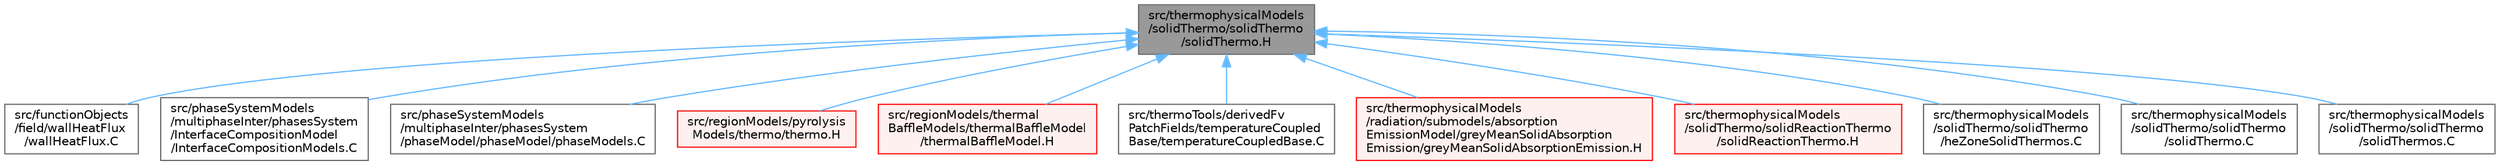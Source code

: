digraph "src/thermophysicalModels/solidThermo/solidThermo/solidThermo.H"
{
 // LATEX_PDF_SIZE
  bgcolor="transparent";
  edge [fontname=Helvetica,fontsize=10,labelfontname=Helvetica,labelfontsize=10];
  node [fontname=Helvetica,fontsize=10,shape=box,height=0.2,width=0.4];
  Node1 [id="Node000001",label="src/thermophysicalModels\l/solidThermo/solidThermo\l/solidThermo.H",height=0.2,width=0.4,color="gray40", fillcolor="grey60", style="filled", fontcolor="black",tooltip=" "];
  Node1 -> Node2 [id="edge1_Node000001_Node000002",dir="back",color="steelblue1",style="solid",tooltip=" "];
  Node2 [id="Node000002",label="src/functionObjects\l/field/wallHeatFlux\l/wallHeatFlux.C",height=0.2,width=0.4,color="grey40", fillcolor="white", style="filled",URL="$wallHeatFlux_8C.html",tooltip=" "];
  Node1 -> Node3 [id="edge2_Node000001_Node000003",dir="back",color="steelblue1",style="solid",tooltip=" "];
  Node3 [id="Node000003",label="src/phaseSystemModels\l/multiphaseInter/phasesSystem\l/InterfaceCompositionModel\l/InterfaceCompositionModels.C",height=0.2,width=0.4,color="grey40", fillcolor="white", style="filled",URL="$multiphaseInter_2phasesSystem_2InterfaceCompositionModel_2InterfaceCompositionModels_8C.html",tooltip=" "];
  Node1 -> Node4 [id="edge3_Node000001_Node000004",dir="back",color="steelblue1",style="solid",tooltip=" "];
  Node4 [id="Node000004",label="src/phaseSystemModels\l/multiphaseInter/phasesSystem\l/phaseModel/phaseModel/phaseModels.C",height=0.2,width=0.4,color="grey40", fillcolor="white", style="filled",URL="$multiphaseInter_2phasesSystem_2phaseModel_2phaseModel_2phaseModels_8C.html",tooltip=" "];
  Node1 -> Node5 [id="edge4_Node000001_Node000005",dir="back",color="steelblue1",style="solid",tooltip=" "];
  Node5 [id="Node000005",label="src/regionModels/pyrolysis\lModels/thermo/thermo.H",height=0.2,width=0.4,color="red", fillcolor="#FFF0F0", style="filled",URL="$regionModels_2pyrolysisModels_2thermo_2thermo_8H.html",tooltip=" "];
  Node1 -> Node7 [id="edge5_Node000001_Node000007",dir="back",color="steelblue1",style="solid",tooltip=" "];
  Node7 [id="Node000007",label="src/regionModels/thermal\lBaffleModels/thermalBaffleModel\l/thermalBaffleModel.H",height=0.2,width=0.4,color="red", fillcolor="#FFF0F0", style="filled",URL="$thermalBaffleModel_8H.html",tooltip=" "];
  Node1 -> Node17 [id="edge6_Node000001_Node000017",dir="back",color="steelblue1",style="solid",tooltip=" "];
  Node17 [id="Node000017",label="src/thermoTools/derivedFv\lPatchFields/temperatureCoupled\lBase/temperatureCoupledBase.C",height=0.2,width=0.4,color="grey40", fillcolor="white", style="filled",URL="$temperatureCoupledBase_8C.html",tooltip=" "];
  Node1 -> Node18 [id="edge7_Node000001_Node000018",dir="back",color="steelblue1",style="solid",tooltip=" "];
  Node18 [id="Node000018",label="src/thermophysicalModels\l/radiation/submodels/absorption\lEmissionModel/greyMeanSolidAbsorption\lEmission/greyMeanSolidAbsorptionEmission.H",height=0.2,width=0.4,color="red", fillcolor="#FFF0F0", style="filled",URL="$greyMeanSolidAbsorptionEmission_8H.html",tooltip=" "];
  Node1 -> Node20 [id="edge8_Node000001_Node000020",dir="back",color="steelblue1",style="solid",tooltip=" "];
  Node20 [id="Node000020",label="src/thermophysicalModels\l/solidThermo/solidReactionThermo\l/solidReactionThermo.H",height=0.2,width=0.4,color="red", fillcolor="#FFF0F0", style="filled",URL="$solidReactionThermo_8H.html",tooltip=" "];
  Node1 -> Node33 [id="edge9_Node000001_Node000033",dir="back",color="steelblue1",style="solid",tooltip=" "];
  Node33 [id="Node000033",label="src/thermophysicalModels\l/solidThermo/solidThermo\l/heZoneSolidThermos.C",height=0.2,width=0.4,color="grey40", fillcolor="white", style="filled",URL="$heZoneSolidThermos_8C.html",tooltip=" "];
  Node1 -> Node34 [id="edge10_Node000001_Node000034",dir="back",color="steelblue1",style="solid",tooltip=" "];
  Node34 [id="Node000034",label="src/thermophysicalModels\l/solidThermo/solidThermo\l/solidThermo.C",height=0.2,width=0.4,color="grey40", fillcolor="white", style="filled",URL="$solidThermo_8C.html",tooltip=" "];
  Node1 -> Node35 [id="edge11_Node000001_Node000035",dir="back",color="steelblue1",style="solid",tooltip=" "];
  Node35 [id="Node000035",label="src/thermophysicalModels\l/solidThermo/solidThermo\l/solidThermos.C",height=0.2,width=0.4,color="grey40", fillcolor="white", style="filled",URL="$solidThermos_8C.html",tooltip=" "];
}
